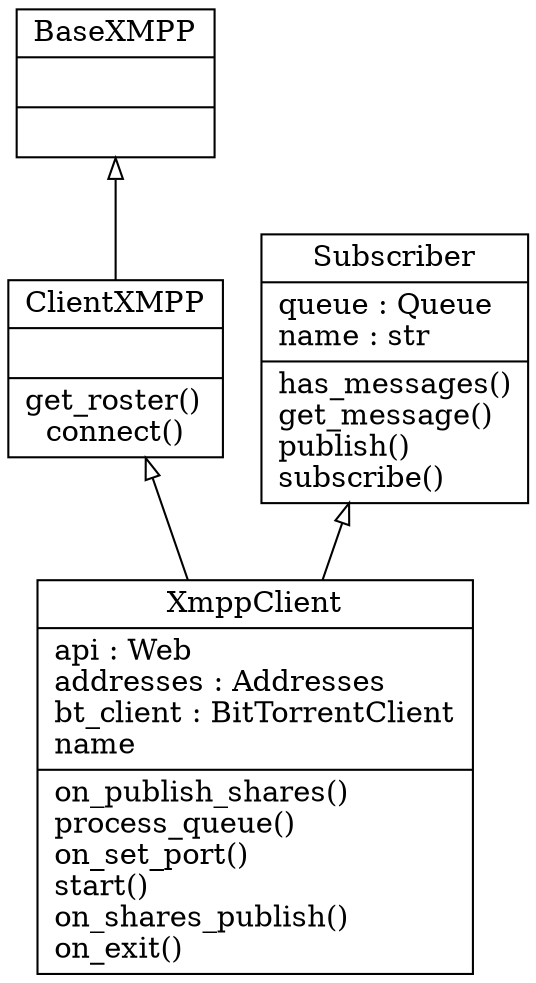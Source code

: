 digraph "classes_xmpp" {
charset="utf-8"
rankdir=BT
"0" [label="{BaseXMPP|\l|\l}", shape="record"];

"1" [label="{ClientXMPP|\l|get_roster()\lconnect()}", shape="record"];

"2" [label="{Subscriber|queue : Queue\lname : str\l|has_messages()\lget_message()\lpublish()\lsubscribe()\l}", shape="record"];
"3" [label="{XmppClient|api : Web\laddresses : Addresses\lbt_client : BitTorrentClient\lname\l|on_publish_shares()\lprocess_queue()\lon_set_port()\lstart()\lon_shares_publish()\lon_exit()\l}", shape="record"];
"1" -> "0" [arrowhead="empty", arrowtail="none"];
"3" -> "1" [arrowhead="empty", arrowtail="none"];
"3" -> "2" [arrowhead="empty", arrowtail="none"];
}
